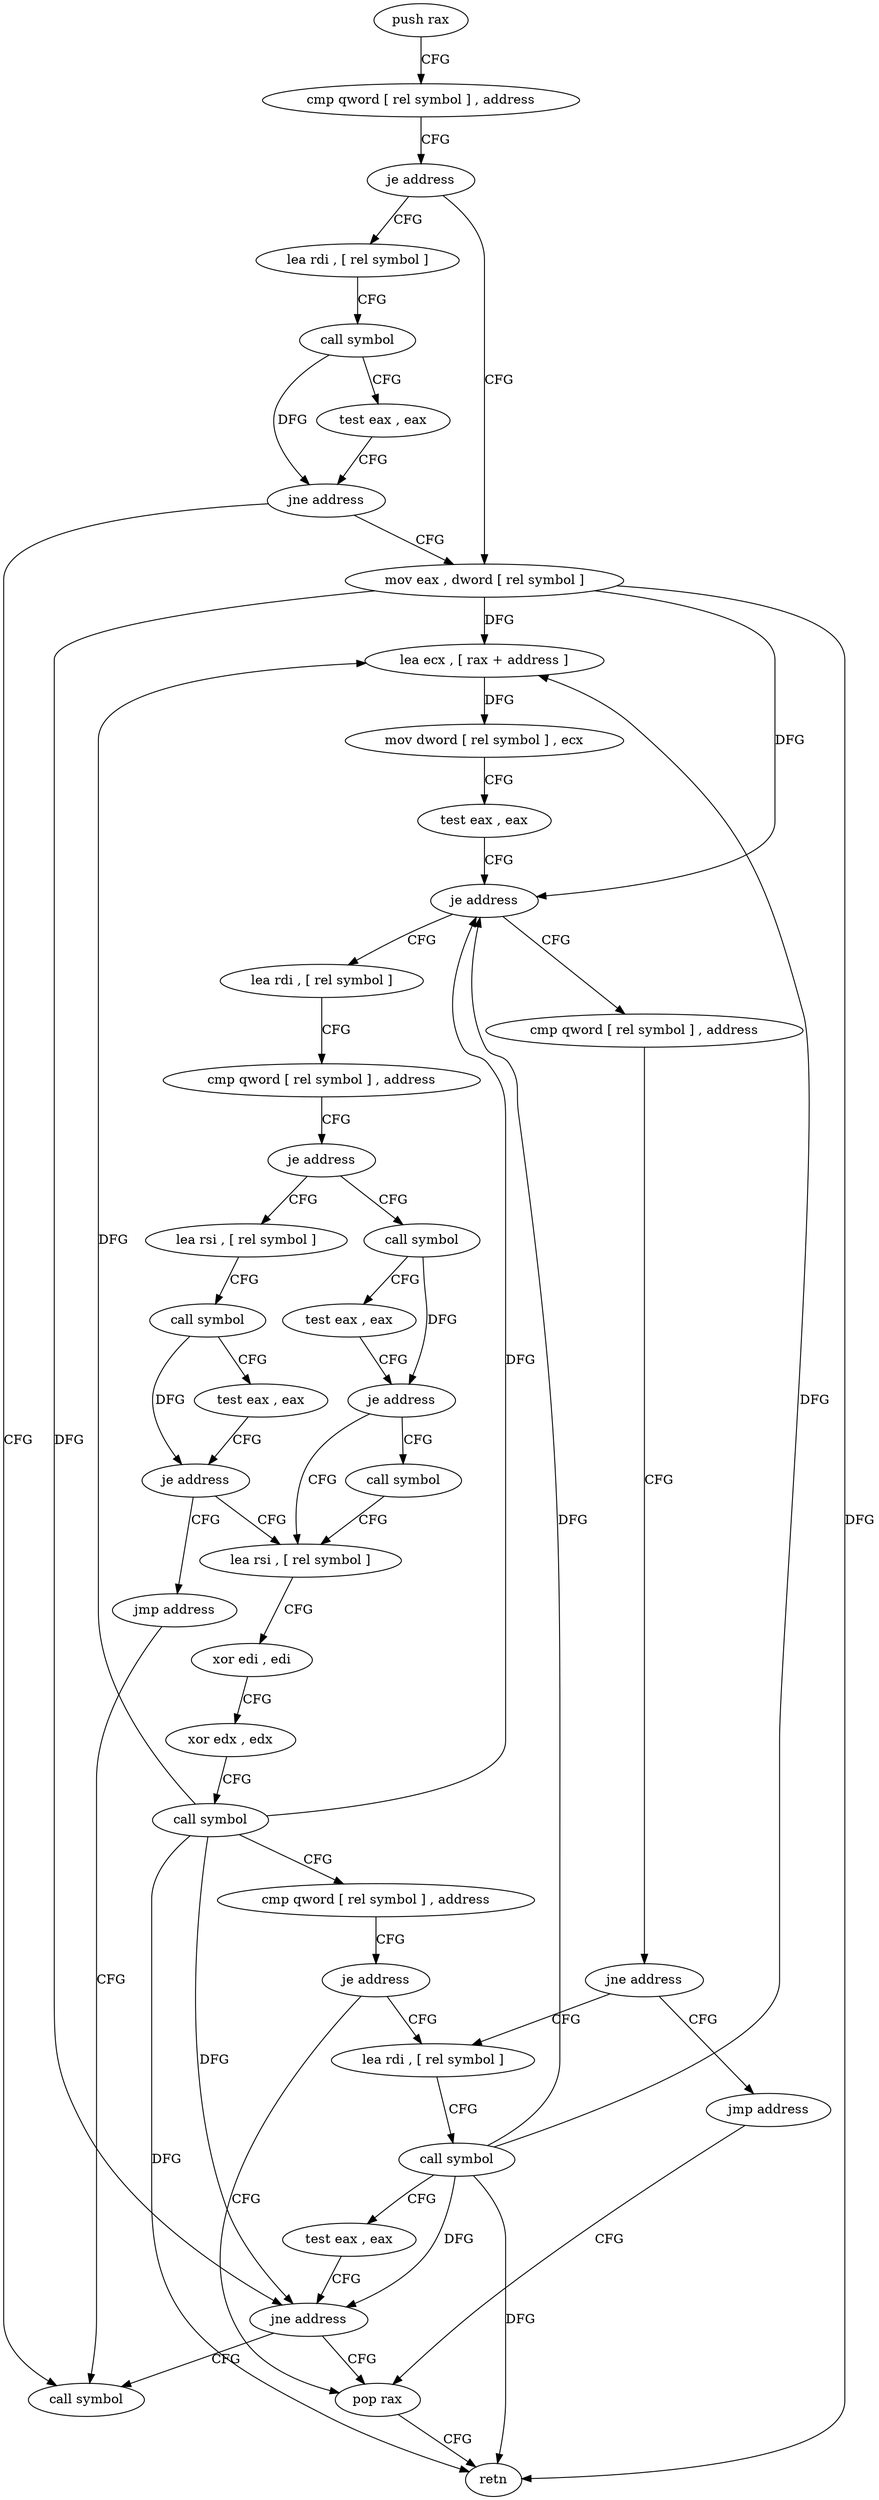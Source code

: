 digraph "func" {
"169616" [label = "push rax" ]
"169617" [label = "cmp qword [ rel symbol ] , address" ]
"169625" [label = "je address" ]
"169643" [label = "mov eax , dword [ rel symbol ]" ]
"169627" [label = "lea rdi , [ rel symbol ]" ]
"169649" [label = "lea ecx , [ rax + address ]" ]
"169652" [label = "mov dword [ rel symbol ] , ecx" ]
"169658" [label = "test eax , eax" ]
"169660" [label = "je address" ]
"169674" [label = "lea rdi , [ rel symbol ]" ]
"169662" [label = "cmp qword [ rel symbol ] , address" ]
"169634" [label = "call symbol" ]
"169639" [label = "test eax , eax" ]
"169641" [label = "jne address" ]
"169767" [label = "call symbol" ]
"169681" [label = "cmp qword [ rel symbol ] , address" ]
"169689" [label = "je address" ]
"169709" [label = "call symbol" ]
"169691" [label = "lea rsi , [ rel symbol ]" ]
"169670" [label = "jne address" ]
"169749" [label = "lea rdi , [ rel symbol ]" ]
"169672" [label = "jmp address" ]
"169714" [label = "test eax , eax" ]
"169716" [label = "je address" ]
"169723" [label = "lea rsi , [ rel symbol ]" ]
"169718" [label = "call symbol" ]
"169698" [label = "call symbol" ]
"169703" [label = "test eax , eax" ]
"169705" [label = "je address" ]
"169707" [label = "jmp address" ]
"169756" [label = "call symbol" ]
"169761" [label = "test eax , eax" ]
"169763" [label = "jne address" ]
"169765" [label = "pop rax" ]
"169730" [label = "xor edi , edi" ]
"169732" [label = "xor edx , edx" ]
"169734" [label = "call symbol" ]
"169739" [label = "cmp qword [ rel symbol ] , address" ]
"169747" [label = "je address" ]
"169766" [label = "retn" ]
"169616" -> "169617" [ label = "CFG" ]
"169617" -> "169625" [ label = "CFG" ]
"169625" -> "169643" [ label = "CFG" ]
"169625" -> "169627" [ label = "CFG" ]
"169643" -> "169649" [ label = "DFG" ]
"169643" -> "169660" [ label = "DFG" ]
"169643" -> "169763" [ label = "DFG" ]
"169643" -> "169766" [ label = "DFG" ]
"169627" -> "169634" [ label = "CFG" ]
"169649" -> "169652" [ label = "DFG" ]
"169652" -> "169658" [ label = "CFG" ]
"169658" -> "169660" [ label = "CFG" ]
"169660" -> "169674" [ label = "CFG" ]
"169660" -> "169662" [ label = "CFG" ]
"169674" -> "169681" [ label = "CFG" ]
"169662" -> "169670" [ label = "CFG" ]
"169634" -> "169639" [ label = "CFG" ]
"169634" -> "169641" [ label = "DFG" ]
"169639" -> "169641" [ label = "CFG" ]
"169641" -> "169767" [ label = "CFG" ]
"169641" -> "169643" [ label = "CFG" ]
"169681" -> "169689" [ label = "CFG" ]
"169689" -> "169709" [ label = "CFG" ]
"169689" -> "169691" [ label = "CFG" ]
"169709" -> "169714" [ label = "CFG" ]
"169709" -> "169716" [ label = "DFG" ]
"169691" -> "169698" [ label = "CFG" ]
"169670" -> "169749" [ label = "CFG" ]
"169670" -> "169672" [ label = "CFG" ]
"169749" -> "169756" [ label = "CFG" ]
"169672" -> "169765" [ label = "CFG" ]
"169714" -> "169716" [ label = "CFG" ]
"169716" -> "169723" [ label = "CFG" ]
"169716" -> "169718" [ label = "CFG" ]
"169723" -> "169730" [ label = "CFG" ]
"169718" -> "169723" [ label = "CFG" ]
"169698" -> "169703" [ label = "CFG" ]
"169698" -> "169705" [ label = "DFG" ]
"169703" -> "169705" [ label = "CFG" ]
"169705" -> "169723" [ label = "CFG" ]
"169705" -> "169707" [ label = "CFG" ]
"169707" -> "169767" [ label = "CFG" ]
"169756" -> "169761" [ label = "CFG" ]
"169756" -> "169649" [ label = "DFG" ]
"169756" -> "169660" [ label = "DFG" ]
"169756" -> "169763" [ label = "DFG" ]
"169756" -> "169766" [ label = "DFG" ]
"169761" -> "169763" [ label = "CFG" ]
"169763" -> "169767" [ label = "CFG" ]
"169763" -> "169765" [ label = "CFG" ]
"169765" -> "169766" [ label = "CFG" ]
"169730" -> "169732" [ label = "CFG" ]
"169732" -> "169734" [ label = "CFG" ]
"169734" -> "169739" [ label = "CFG" ]
"169734" -> "169649" [ label = "DFG" ]
"169734" -> "169660" [ label = "DFG" ]
"169734" -> "169763" [ label = "DFG" ]
"169734" -> "169766" [ label = "DFG" ]
"169739" -> "169747" [ label = "CFG" ]
"169747" -> "169765" [ label = "CFG" ]
"169747" -> "169749" [ label = "CFG" ]
}
